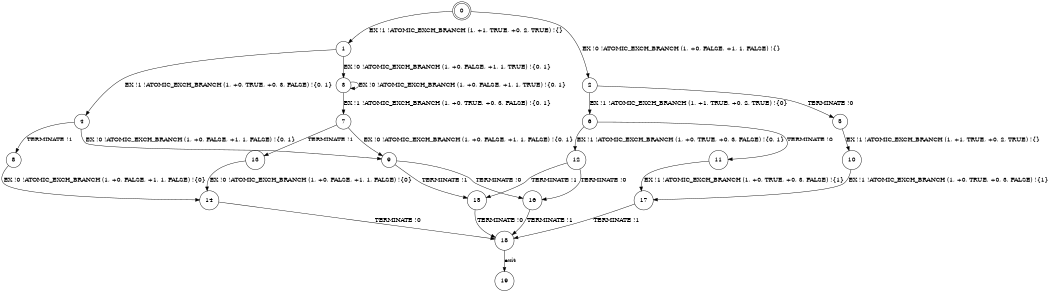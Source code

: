 digraph BCG {
size = "7, 10.5";
center = TRUE;
node [shape = circle];
0 [peripheries = 2];
0 -> 1 [label = "EX !1 !ATOMIC_EXCH_BRANCH (1, +1, TRUE, +0, 2, TRUE) !{}"];
0 -> 2 [label = "EX !0 !ATOMIC_EXCH_BRANCH (1, +0, FALSE, +1, 1, FALSE) !{}"];
1 -> 3 [label = "EX !0 !ATOMIC_EXCH_BRANCH (1, +0, FALSE, +1, 1, TRUE) !{0, 1}"];
1 -> 4 [label = "EX !1 !ATOMIC_EXCH_BRANCH (1, +0, TRUE, +0, 3, FALSE) !{0, 1}"];
2 -> 5 [label = "TERMINATE !0"];
2 -> 6 [label = "EX !1 !ATOMIC_EXCH_BRANCH (1, +1, TRUE, +0, 2, TRUE) !{0}"];
3 -> 7 [label = "EX !1 !ATOMIC_EXCH_BRANCH (1, +0, TRUE, +0, 3, FALSE) !{0, 1}"];
3 -> 3 [label = "EX !0 !ATOMIC_EXCH_BRANCH (1, +0, FALSE, +1, 1, TRUE) !{0, 1}"];
4 -> 8 [label = "TERMINATE !1"];
4 -> 9 [label = "EX !0 !ATOMIC_EXCH_BRANCH (1, +0, FALSE, +1, 1, FALSE) !{0, 1}"];
5 -> 10 [label = "EX !1 !ATOMIC_EXCH_BRANCH (1, +1, TRUE, +0, 2, TRUE) !{}"];
6 -> 11 [label = "TERMINATE !0"];
6 -> 12 [label = "EX !1 !ATOMIC_EXCH_BRANCH (1, +0, TRUE, +0, 3, FALSE) !{0, 1}"];
7 -> 13 [label = "TERMINATE !1"];
7 -> 9 [label = "EX !0 !ATOMIC_EXCH_BRANCH (1, +0, FALSE, +1, 1, FALSE) !{0, 1}"];
8 -> 14 [label = "EX !0 !ATOMIC_EXCH_BRANCH (1, +0, FALSE, +1, 1, FALSE) !{0}"];
9 -> 15 [label = "TERMINATE !1"];
9 -> 16 [label = "TERMINATE !0"];
10 -> 17 [label = "EX !1 !ATOMIC_EXCH_BRANCH (1, +0, TRUE, +0, 3, FALSE) !{1}"];
11 -> 17 [label = "EX !1 !ATOMIC_EXCH_BRANCH (1, +0, TRUE, +0, 3, FALSE) !{1}"];
12 -> 15 [label = "TERMINATE !1"];
12 -> 16 [label = "TERMINATE !0"];
13 -> 14 [label = "EX !0 !ATOMIC_EXCH_BRANCH (1, +0, FALSE, +1, 1, FALSE) !{0}"];
14 -> 18 [label = "TERMINATE !0"];
15 -> 18 [label = "TERMINATE !0"];
16 -> 18 [label = "TERMINATE !1"];
17 -> 18 [label = "TERMINATE !1"];
18 -> 19 [label = "exit"];
}
